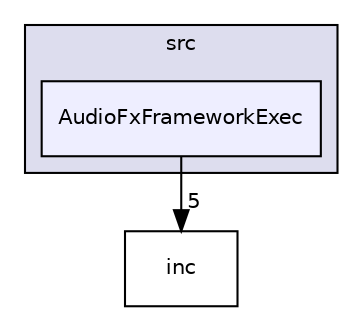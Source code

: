 digraph "src/AudioFxFrameworkExec" {
  compound=true
  node [ fontsize="10", fontname="Helvetica"];
  edge [ labelfontsize="10", labelfontname="Helvetica"];
  subgraph clusterdir_68267d1309a1af8e8297ef4c3efbcdba {
    graph [ bgcolor="#ddddee", pencolor="black", label="src" fontname="Helvetica", fontsize="10", URL="dir_68267d1309a1af8e8297ef4c3efbcdba.html"]
  dir_57ab6e82477bcccbbca63abcd91893c9 [shape=box, label="AudioFxFrameworkExec", style="filled", fillcolor="#eeeeff", pencolor="black", URL="dir_57ab6e82477bcccbbca63abcd91893c9.html"];
  }
  dir_6bc6ad22483805bbbda55258ad2a62ea [shape=box label="inc" URL="dir_6bc6ad22483805bbbda55258ad2a62ea.html"];
  dir_57ab6e82477bcccbbca63abcd91893c9->dir_6bc6ad22483805bbbda55258ad2a62ea [headlabel="5", labeldistance=1.5 headhref="dir_000003_000006.html"];
}
